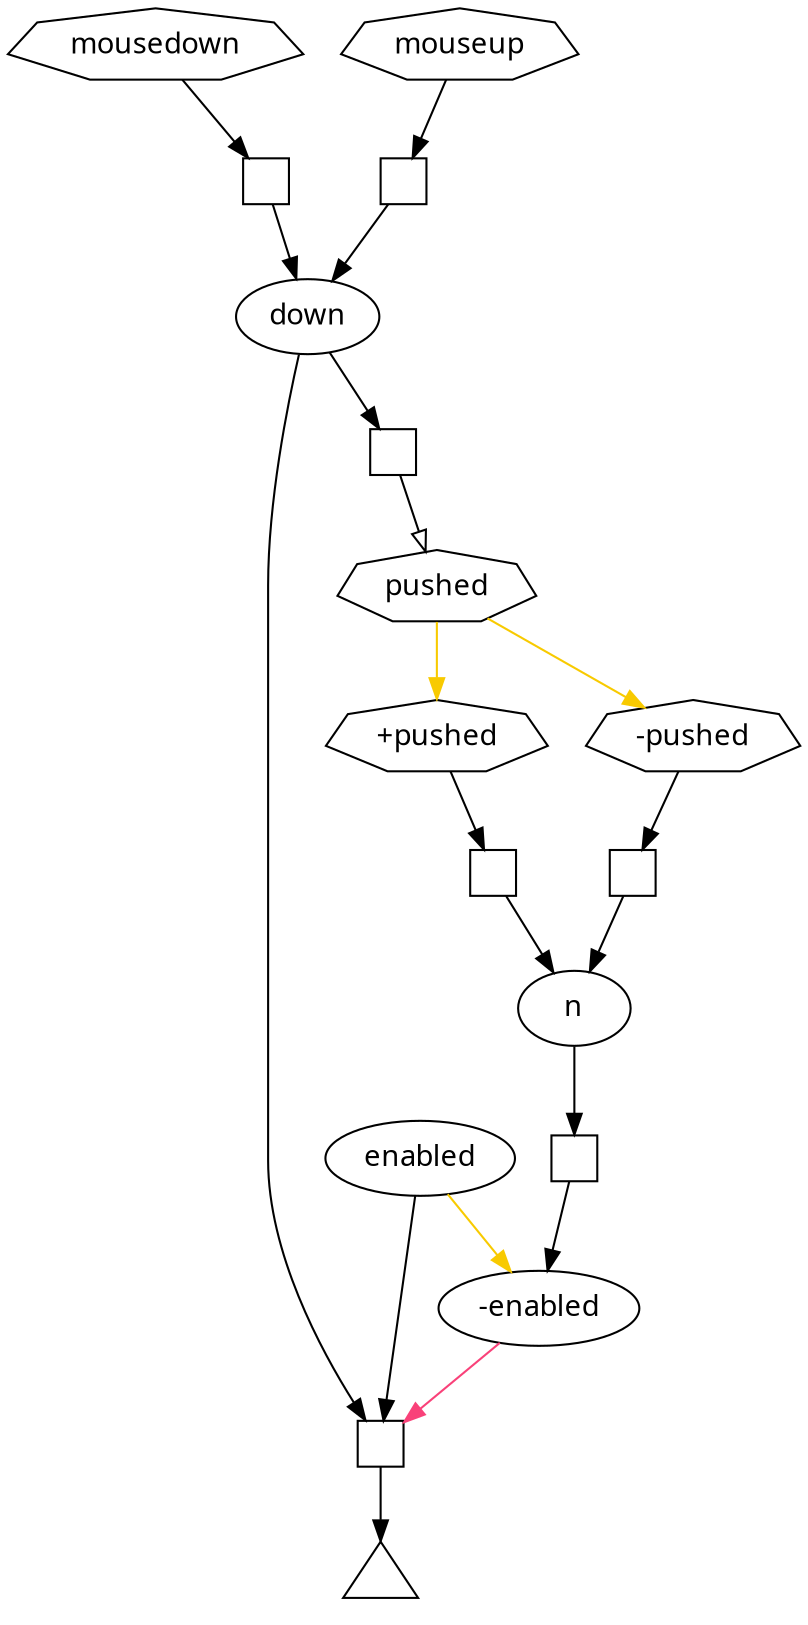 digraph bender {
  node [fontname="Avenir Next"];
  edge [fontname="Avenir Next"];

  down [label="down"];
  down -> w0;
  w0 -> t0;

  enabled [label="enabled"];
  enabled -> w0;

  mousedown [label="mousedown", shape=septagon];
  mousedown -> w1;
  w1 -> down;

  mouseup [label="mouseup", shape=septagon];
  mouseup -> w2;
  w2 -> down;

  pushed [label="pushed", shape=septagon];
  down -> w3;
  w3 -> pushed [arrowhead=empty];

  n [label="n"];

  ppushed [label="+pushed", shape=septagon];
  pushed -> ppushed [color="#f8ca00"];
  ppushed -> w4;
  w4 -> n;

  mpushed [label="-pushed", shape=septagon];
  pushed -> mpushed [color="#f8ca00"];
  mpushed -> w5;
  w5 -> n;

  menabled [label="-enabled"];
  enabled -> menabled [color="#f8ca00"];
  n -> w6;
  w6 -> menabled;
  menabled -> w0 [color="#f94179"];

  w0 [label="", shape=square, fixedsize=true, width=0.3];
  w1 [label="", shape=square, fixedsize=true, width=0.3];
  w2 [label="", shape=square, fixedsize=true, width=0.3];
  w3 [label="", shape=square, fixedsize=true, width=0.3];
  w4 [label="", shape=square, fixedsize=true, width=0.3];
  w5 [label="", shape=square, fixedsize=true, width=0.3];
  w6 [label="", shape=square, fixedsize=true, width=0.3];
  t0 [label="", shape=triangle, fixedsize=true, width=0.5];

}

